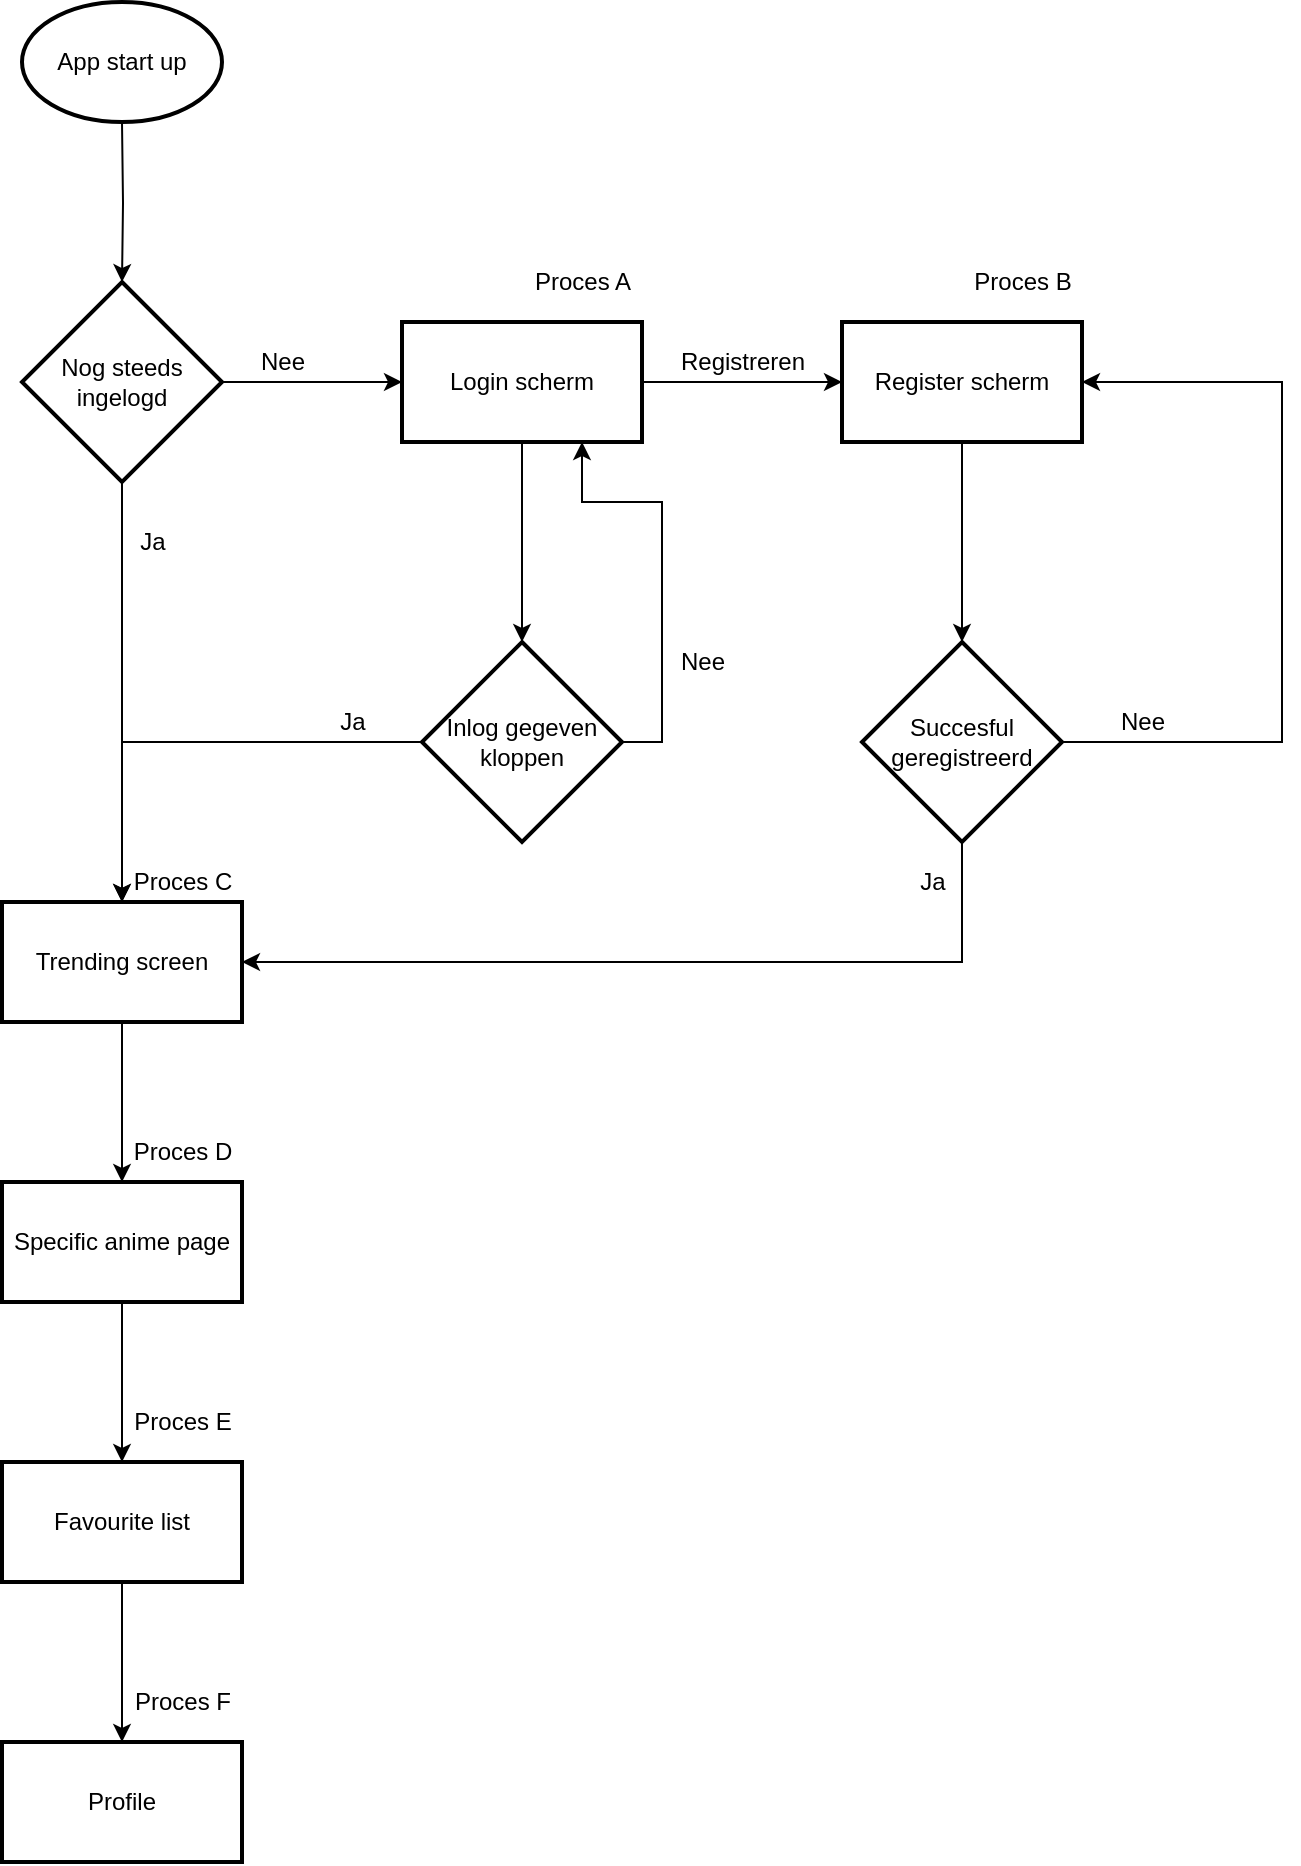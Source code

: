 <mxfile version="13.7.6"><diagram id="m63_OMq56h-IT8srSbeC" name="Page-1"><mxGraphModel dx="1422" dy="914" grid="1" gridSize="10" guides="1" tooltips="1" connect="1" arrows="1" fold="1" page="1" pageScale="1" pageWidth="827" pageHeight="1169" math="0" shadow="0"><root><mxCell id="0"/><mxCell id="1" parent="0"/><mxCell id="fSFOSMUpSXl-on2ewXi--3" value="" style="edgeStyle=orthogonalEdgeStyle;rounded=0;orthogonalLoop=1;jettySize=auto;html=1;" edge="1" parent="1" target="fSFOSMUpSXl-on2ewXi--2"><mxGeometry relative="1" as="geometry"><mxPoint x="420" y="70" as="sourcePoint"/></mxGeometry></mxCell><mxCell id="fSFOSMUpSXl-on2ewXi--7" value="" style="edgeStyle=orthogonalEdgeStyle;rounded=0;orthogonalLoop=1;jettySize=auto;html=1;" edge="1" parent="1" source="fSFOSMUpSXl-on2ewXi--2" target="fSFOSMUpSXl-on2ewXi--6"><mxGeometry relative="1" as="geometry"/></mxCell><mxCell id="fSFOSMUpSXl-on2ewXi--10" value="" style="edgeStyle=orthogonalEdgeStyle;rounded=0;orthogonalLoop=1;jettySize=auto;html=1;" edge="1" parent="1" source="fSFOSMUpSXl-on2ewXi--2" target="fSFOSMUpSXl-on2ewXi--9"><mxGeometry relative="1" as="geometry"/></mxCell><mxCell id="fSFOSMUpSXl-on2ewXi--2" value="Nog steeds ingelogd" style="strokeWidth=2;html=1;shape=mxgraph.flowchart.decision;whiteSpace=wrap;" vertex="1" parent="1"><mxGeometry x="370" y="150" width="100" height="100" as="geometry"/></mxCell><mxCell id="fSFOSMUpSXl-on2ewXi--12" value="" style="edgeStyle=orthogonalEdgeStyle;rounded=0;orthogonalLoop=1;jettySize=auto;html=1;" edge="1" parent="1" source="fSFOSMUpSXl-on2ewXi--6" target="fSFOSMUpSXl-on2ewXi--11"><mxGeometry relative="1" as="geometry"/></mxCell><mxCell id="fSFOSMUpSXl-on2ewXi--22" value="" style="edgeStyle=orthogonalEdgeStyle;rounded=0;orthogonalLoop=1;jettySize=auto;html=1;" edge="1" parent="1" source="fSFOSMUpSXl-on2ewXi--6" target="fSFOSMUpSXl-on2ewXi--21"><mxGeometry relative="1" as="geometry"/></mxCell><mxCell id="fSFOSMUpSXl-on2ewXi--6" value="Login scherm" style="whiteSpace=wrap;html=1;strokeWidth=2;" vertex="1" parent="1"><mxGeometry x="560" y="170" width="120" height="60" as="geometry"/></mxCell><mxCell id="fSFOSMUpSXl-on2ewXi--8" value="Nee" style="text;html=1;align=center;verticalAlign=middle;resizable=0;points=[];autosize=1;" vertex="1" parent="1"><mxGeometry x="480" y="180" width="40" height="20" as="geometry"/></mxCell><mxCell id="fSFOSMUpSXl-on2ewXi--45" value="" style="edgeStyle=orthogonalEdgeStyle;rounded=0;orthogonalLoop=1;jettySize=auto;html=1;" edge="1" parent="1" source="fSFOSMUpSXl-on2ewXi--9" target="fSFOSMUpSXl-on2ewXi--44"><mxGeometry relative="1" as="geometry"/></mxCell><mxCell id="fSFOSMUpSXl-on2ewXi--9" value="Trending screen" style="whiteSpace=wrap;html=1;strokeWidth=2;" vertex="1" parent="1"><mxGeometry x="360" y="460" width="120" height="60" as="geometry"/></mxCell><mxCell id="fSFOSMUpSXl-on2ewXi--13" value="" style="edgeStyle=orthogonalEdgeStyle;rounded=0;orthogonalLoop=1;jettySize=auto;html=1;" edge="1" parent="1" source="fSFOSMUpSXl-on2ewXi--11" target="fSFOSMUpSXl-on2ewXi--9"><mxGeometry relative="1" as="geometry"/></mxCell><mxCell id="fSFOSMUpSXl-on2ewXi--17" value="" style="edgeStyle=orthogonalEdgeStyle;rounded=0;orthogonalLoop=1;jettySize=auto;html=1;entryX=0.75;entryY=1;entryDx=0;entryDy=0;" edge="1" parent="1" source="fSFOSMUpSXl-on2ewXi--11" target="fSFOSMUpSXl-on2ewXi--6"><mxGeometry relative="1" as="geometry"><mxPoint x="710" y="230" as="targetPoint"/><Array as="points"><mxPoint x="690" y="380"/><mxPoint x="690" y="260"/><mxPoint x="650" y="260"/></Array></mxGeometry></mxCell><mxCell id="fSFOSMUpSXl-on2ewXi--11" value="Inlog gegeven kloppen" style="rhombus;whiteSpace=wrap;html=1;strokeWidth=2;" vertex="1" parent="1"><mxGeometry x="570" y="330" width="100" height="100" as="geometry"/></mxCell><mxCell id="fSFOSMUpSXl-on2ewXi--14" value="Ja" style="text;html=1;align=center;verticalAlign=middle;resizable=0;points=[];autosize=1;" vertex="1" parent="1"><mxGeometry x="520" y="360" width="30" height="20" as="geometry"/></mxCell><mxCell id="fSFOSMUpSXl-on2ewXi--15" value="Ja" style="text;html=1;align=center;verticalAlign=middle;resizable=0;points=[];autosize=1;" vertex="1" parent="1"><mxGeometry x="420" y="270" width="30" height="20" as="geometry"/></mxCell><mxCell id="fSFOSMUpSXl-on2ewXi--18" value="Nee" style="text;html=1;align=center;verticalAlign=middle;resizable=0;points=[];autosize=1;" vertex="1" parent="1"><mxGeometry x="690" y="330" width="40" height="20" as="geometry"/></mxCell><mxCell id="fSFOSMUpSXl-on2ewXi--24" value="" style="edgeStyle=orthogonalEdgeStyle;rounded=0;orthogonalLoop=1;jettySize=auto;html=1;" edge="1" parent="1" source="fSFOSMUpSXl-on2ewXi--21" target="fSFOSMUpSXl-on2ewXi--23"><mxGeometry relative="1" as="geometry"/></mxCell><mxCell id="fSFOSMUpSXl-on2ewXi--21" value="Register scherm" style="whiteSpace=wrap;html=1;strokeWidth=2;" vertex="1" parent="1"><mxGeometry x="780" y="170" width="120" height="60" as="geometry"/></mxCell><mxCell id="fSFOSMUpSXl-on2ewXi--26" value="" style="edgeStyle=orthogonalEdgeStyle;rounded=0;orthogonalLoop=1;jettySize=auto;html=1;exitX=0.5;exitY=1;exitDx=0;exitDy=0;entryX=1;entryY=0.5;entryDx=0;entryDy=0;" edge="1" parent="1" source="fSFOSMUpSXl-on2ewXi--23" target="fSFOSMUpSXl-on2ewXi--9"><mxGeometry relative="1" as="geometry"><mxPoint x="740" y="500" as="targetPoint"/><Array as="points"><mxPoint x="840" y="490"/></Array></mxGeometry></mxCell><mxCell id="fSFOSMUpSXl-on2ewXi--29" value="" style="edgeStyle=orthogonalEdgeStyle;rounded=0;orthogonalLoop=1;jettySize=auto;html=1;entryX=1;entryY=0.5;entryDx=0;entryDy=0;" edge="1" parent="1" source="fSFOSMUpSXl-on2ewXi--23" target="fSFOSMUpSXl-on2ewXi--21"><mxGeometry relative="1" as="geometry"><mxPoint x="960" y="200" as="targetPoint"/><Array as="points"><mxPoint x="1000" y="380"/><mxPoint x="1000" y="200"/></Array></mxGeometry></mxCell><mxCell id="fSFOSMUpSXl-on2ewXi--23" value="Succesful geregistreerd" style="rhombus;whiteSpace=wrap;html=1;strokeWidth=2;" vertex="1" parent="1"><mxGeometry x="790" y="330" width="100" height="100" as="geometry"/></mxCell><mxCell id="fSFOSMUpSXl-on2ewXi--27" value="Ja" style="text;html=1;align=center;verticalAlign=middle;resizable=0;points=[];autosize=1;" vertex="1" parent="1"><mxGeometry x="810" y="440" width="30" height="20" as="geometry"/></mxCell><mxCell id="fSFOSMUpSXl-on2ewXi--30" value="Nee" style="text;html=1;align=center;verticalAlign=middle;resizable=0;points=[];autosize=1;" vertex="1" parent="1"><mxGeometry x="910" y="360" width="40" height="20" as="geometry"/></mxCell><mxCell id="fSFOSMUpSXl-on2ewXi--31" value="Registreren" style="text;html=1;align=center;verticalAlign=middle;resizable=0;points=[];autosize=1;" vertex="1" parent="1"><mxGeometry x="690" y="180" width="80" height="20" as="geometry"/></mxCell><mxCell id="fSFOSMUpSXl-on2ewXi--32" value="&lt;span&gt;App start up&lt;/span&gt;" style="strokeWidth=2;html=1;shape=mxgraph.flowchart.start_1;whiteSpace=wrap;" vertex="1" parent="1"><mxGeometry x="370" y="10" width="100" height="60" as="geometry"/></mxCell><mxCell id="fSFOSMUpSXl-on2ewXi--41" value="Proces A" style="text;html=1;align=center;verticalAlign=middle;resizable=0;points=[];autosize=1;" vertex="1" parent="1"><mxGeometry x="620" y="140" width="60" height="20" as="geometry"/></mxCell><mxCell id="fSFOSMUpSXl-on2ewXi--42" value="Proces B" style="text;html=1;align=center;verticalAlign=middle;resizable=0;points=[];autosize=1;" vertex="1" parent="1"><mxGeometry x="840" y="140" width="60" height="20" as="geometry"/></mxCell><mxCell id="fSFOSMUpSXl-on2ewXi--43" value="Proces C" style="text;html=1;align=center;verticalAlign=middle;resizable=0;points=[];autosize=1;" vertex="1" parent="1"><mxGeometry x="420" y="440" width="60" height="20" as="geometry"/></mxCell><mxCell id="fSFOSMUpSXl-on2ewXi--52" value="" style="edgeStyle=orthogonalEdgeStyle;rounded=0;orthogonalLoop=1;jettySize=auto;html=1;" edge="1" parent="1" source="fSFOSMUpSXl-on2ewXi--44" target="fSFOSMUpSXl-on2ewXi--51"><mxGeometry relative="1" as="geometry"/></mxCell><mxCell id="fSFOSMUpSXl-on2ewXi--44" value="Specific anime page" style="whiteSpace=wrap;html=1;strokeWidth=2;direction=west;" vertex="1" parent="1"><mxGeometry x="360" y="600" width="120" height="60" as="geometry"/></mxCell><mxCell id="fSFOSMUpSXl-on2ewXi--46" value="Proces D" style="text;html=1;align=center;verticalAlign=middle;resizable=0;points=[];autosize=1;" vertex="1" parent="1"><mxGeometry x="420" y="575" width="60" height="20" as="geometry"/></mxCell><mxCell id="fSFOSMUpSXl-on2ewXi--55" value="" style="edgeStyle=orthogonalEdgeStyle;rounded=0;orthogonalLoop=1;jettySize=auto;html=1;" edge="1" parent="1" source="fSFOSMUpSXl-on2ewXi--51" target="fSFOSMUpSXl-on2ewXi--54"><mxGeometry relative="1" as="geometry"/></mxCell><mxCell id="fSFOSMUpSXl-on2ewXi--51" value="Favourite list" style="whiteSpace=wrap;html=1;strokeWidth=2;direction=west;" vertex="1" parent="1"><mxGeometry x="360" y="740" width="120" height="60" as="geometry"/></mxCell><mxCell id="fSFOSMUpSXl-on2ewXi--53" value="Proces E" style="text;html=1;align=center;verticalAlign=middle;resizable=0;points=[];autosize=1;" vertex="1" parent="1"><mxGeometry x="420" y="710" width="60" height="20" as="geometry"/></mxCell><mxCell id="fSFOSMUpSXl-on2ewXi--54" value="Profile" style="whiteSpace=wrap;html=1;strokeWidth=2;direction=west;" vertex="1" parent="1"><mxGeometry x="360" y="880" width="120" height="60" as="geometry"/></mxCell><mxCell id="fSFOSMUpSXl-on2ewXi--56" value="Proces F" style="text;html=1;align=center;verticalAlign=middle;resizable=0;points=[];autosize=1;" vertex="1" parent="1"><mxGeometry x="420" y="850" width="60" height="20" as="geometry"/></mxCell></root></mxGraphModel></diagram></mxfile>
